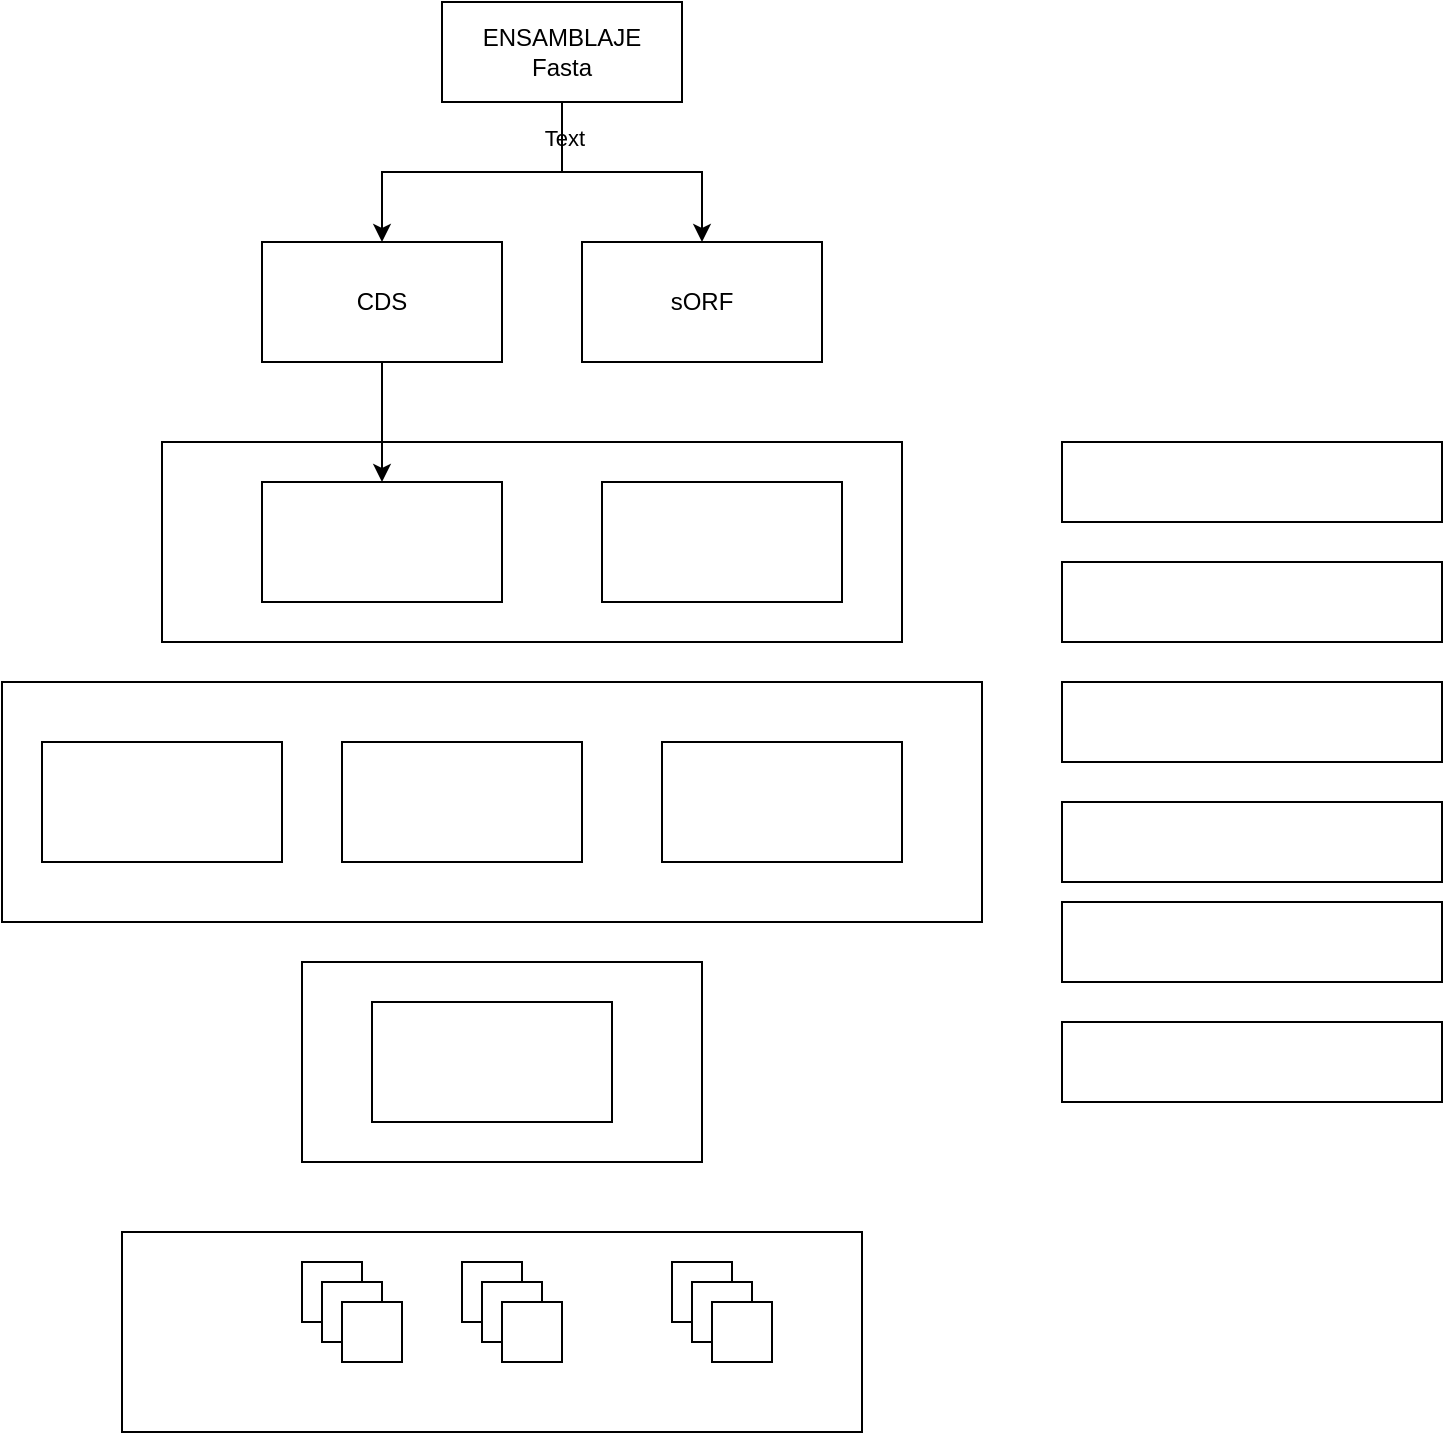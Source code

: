 <mxfile version="24.0.7" type="github">
  <diagram name="Página-1" id="lsY_AHojMyWDu4EsEvxC">
    <mxGraphModel dx="1106" dy="613" grid="1" gridSize="10" guides="1" tooltips="1" connect="1" arrows="1" fold="1" page="1" pageScale="1" pageWidth="850" pageHeight="1100" math="0" shadow="0">
      <root>
        <mxCell id="0" />
        <mxCell id="1" parent="0" />
        <mxCell id="0k39_keqmSAFUSxoz9Lg-10" value="" style="rounded=0;whiteSpace=wrap;html=1;" vertex="1" parent="1">
          <mxGeometry x="260" y="520" width="200" height="100" as="geometry" />
        </mxCell>
        <mxCell id="0k39_keqmSAFUSxoz9Lg-8" value="" style="rounded=0;whiteSpace=wrap;html=1;" vertex="1" parent="1">
          <mxGeometry x="110" y="380" width="490" height="120" as="geometry" />
        </mxCell>
        <mxCell id="0k39_keqmSAFUSxoz9Lg-4" value="" style="rounded=0;whiteSpace=wrap;html=1;" vertex="1" parent="1">
          <mxGeometry x="190" y="260" width="370" height="100" as="geometry" />
        </mxCell>
        <mxCell id="PLAqqT9fA4ukugUgmhYn-4" value="" style="edgeStyle=orthogonalEdgeStyle;rounded=0;orthogonalLoop=1;jettySize=auto;html=1;" parent="1" source="PLAqqT9fA4ukugUgmhYn-1" target="PLAqqT9fA4ukugUgmhYn-3" edge="1">
          <mxGeometry relative="1" as="geometry" />
        </mxCell>
        <mxCell id="PLAqqT9fA4ukugUgmhYn-10" value="Text" style="edgeLabel;html=1;align=center;verticalAlign=middle;resizable=0;points=[];" parent="PLAqqT9fA4ukugUgmhYn-4" vertex="1" connectable="0">
          <mxGeometry x="-0.775" y="1" relative="1" as="geometry">
            <mxPoint as="offset" />
          </mxGeometry>
        </mxCell>
        <mxCell id="PLAqqT9fA4ukugUgmhYn-11" style="edgeStyle=orthogonalEdgeStyle;rounded=0;orthogonalLoop=1;jettySize=auto;html=1;entryX=0.5;entryY=0;entryDx=0;entryDy=0;" parent="1" source="PLAqqT9fA4ukugUgmhYn-1" target="PLAqqT9fA4ukugUgmhYn-7" edge="1">
          <mxGeometry relative="1" as="geometry">
            <mxPoint x="430" y="120" as="targetPoint" />
          </mxGeometry>
        </mxCell>
        <mxCell id="PLAqqT9fA4ukugUgmhYn-1" value="ENSAMBLAJE&lt;br&gt;Fasta" style="rounded=0;whiteSpace=wrap;html=1;" parent="1" vertex="1">
          <mxGeometry x="330" y="40" width="120" height="50" as="geometry" />
        </mxCell>
        <mxCell id="PLAqqT9fA4ukugUgmhYn-13" value="" style="edgeStyle=orthogonalEdgeStyle;rounded=0;orthogonalLoop=1;jettySize=auto;html=1;" parent="1" source="PLAqqT9fA4ukugUgmhYn-3" target="PLAqqT9fA4ukugUgmhYn-12" edge="1">
          <mxGeometry relative="1" as="geometry" />
        </mxCell>
        <mxCell id="PLAqqT9fA4ukugUgmhYn-3" value="CDS" style="whiteSpace=wrap;html=1;rounded=0;" parent="1" vertex="1">
          <mxGeometry x="240" y="160" width="120" height="60" as="geometry" />
        </mxCell>
        <mxCell id="PLAqqT9fA4ukugUgmhYn-7" value="sORF" style="whiteSpace=wrap;html=1;rounded=0;" parent="1" vertex="1">
          <mxGeometry x="400" y="160" width="120" height="60" as="geometry" />
        </mxCell>
        <mxCell id="PLAqqT9fA4ukugUgmhYn-12" value="" style="rounded=0;whiteSpace=wrap;html=1;" parent="1" vertex="1">
          <mxGeometry x="240" y="280" width="120" height="60" as="geometry" />
        </mxCell>
        <mxCell id="0k39_keqmSAFUSxoz9Lg-2" value="" style="rounded=0;whiteSpace=wrap;html=1;" vertex="1" parent="1">
          <mxGeometry x="410" y="280" width="120" height="60" as="geometry" />
        </mxCell>
        <mxCell id="0k39_keqmSAFUSxoz9Lg-5" value="" style="rounded=0;whiteSpace=wrap;html=1;" vertex="1" parent="1">
          <mxGeometry x="440" y="410" width="120" height="60" as="geometry" />
        </mxCell>
        <mxCell id="0k39_keqmSAFUSxoz9Lg-6" value="" style="rounded=0;whiteSpace=wrap;html=1;" vertex="1" parent="1">
          <mxGeometry x="280" y="410" width="120" height="60" as="geometry" />
        </mxCell>
        <mxCell id="0k39_keqmSAFUSxoz9Lg-7" value="" style="rounded=0;whiteSpace=wrap;html=1;" vertex="1" parent="1">
          <mxGeometry x="130" y="410" width="120" height="60" as="geometry" />
        </mxCell>
        <mxCell id="0k39_keqmSAFUSxoz9Lg-9" value="" style="rounded=0;whiteSpace=wrap;html=1;" vertex="1" parent="1">
          <mxGeometry x="295" y="540" width="120" height="60" as="geometry" />
        </mxCell>
        <mxCell id="0k39_keqmSAFUSxoz9Lg-11" value="" style="rounded=0;whiteSpace=wrap;html=1;" vertex="1" parent="1">
          <mxGeometry x="170" y="655" width="370" height="100" as="geometry" />
        </mxCell>
        <mxCell id="0k39_keqmSAFUSxoz9Lg-12" value="" style="whiteSpace=wrap;html=1;aspect=fixed;" vertex="1" parent="1">
          <mxGeometry x="260" y="670" width="30" height="30" as="geometry" />
        </mxCell>
        <mxCell id="0k39_keqmSAFUSxoz9Lg-13" value="" style="whiteSpace=wrap;html=1;aspect=fixed;" vertex="1" parent="1">
          <mxGeometry x="270" y="680" width="30" height="30" as="geometry" />
        </mxCell>
        <mxCell id="0k39_keqmSAFUSxoz9Lg-14" value="" style="whiteSpace=wrap;html=1;aspect=fixed;" vertex="1" parent="1">
          <mxGeometry x="280" y="690" width="30" height="30" as="geometry" />
        </mxCell>
        <mxCell id="0k39_keqmSAFUSxoz9Lg-15" value="" style="whiteSpace=wrap;html=1;aspect=fixed;" vertex="1" parent="1">
          <mxGeometry x="340" y="670" width="30" height="30" as="geometry" />
        </mxCell>
        <mxCell id="0k39_keqmSAFUSxoz9Lg-16" value="" style="whiteSpace=wrap;html=1;aspect=fixed;" vertex="1" parent="1">
          <mxGeometry x="350" y="680" width="30" height="30" as="geometry" />
        </mxCell>
        <mxCell id="0k39_keqmSAFUSxoz9Lg-17" value="" style="whiteSpace=wrap;html=1;aspect=fixed;" vertex="1" parent="1">
          <mxGeometry x="360" y="690" width="30" height="30" as="geometry" />
        </mxCell>
        <mxCell id="0k39_keqmSAFUSxoz9Lg-18" value="" style="whiteSpace=wrap;html=1;aspect=fixed;" vertex="1" parent="1">
          <mxGeometry x="445" y="670" width="30" height="30" as="geometry" />
        </mxCell>
        <mxCell id="0k39_keqmSAFUSxoz9Lg-19" value="" style="whiteSpace=wrap;html=1;aspect=fixed;" vertex="1" parent="1">
          <mxGeometry x="455" y="680" width="30" height="30" as="geometry" />
        </mxCell>
        <mxCell id="0k39_keqmSAFUSxoz9Lg-20" value="" style="whiteSpace=wrap;html=1;aspect=fixed;" vertex="1" parent="1">
          <mxGeometry x="465" y="690" width="30" height="30" as="geometry" />
        </mxCell>
        <mxCell id="0k39_keqmSAFUSxoz9Lg-21" value="" style="rounded=0;whiteSpace=wrap;html=1;" vertex="1" parent="1">
          <mxGeometry x="640" y="260" width="190" height="40" as="geometry" />
        </mxCell>
        <mxCell id="0k39_keqmSAFUSxoz9Lg-22" value="" style="rounded=0;whiteSpace=wrap;html=1;" vertex="1" parent="1">
          <mxGeometry x="640" y="320" width="190" height="40" as="geometry" />
        </mxCell>
        <mxCell id="0k39_keqmSAFUSxoz9Lg-23" value="" style="rounded=0;whiteSpace=wrap;html=1;" vertex="1" parent="1">
          <mxGeometry x="640" y="380" width="190" height="40" as="geometry" />
        </mxCell>
        <mxCell id="0k39_keqmSAFUSxoz9Lg-24" value="" style="rounded=0;whiteSpace=wrap;html=1;" vertex="1" parent="1">
          <mxGeometry x="640" y="440" width="190" height="40" as="geometry" />
        </mxCell>
        <mxCell id="0k39_keqmSAFUSxoz9Lg-25" value="" style="rounded=0;whiteSpace=wrap;html=1;" vertex="1" parent="1">
          <mxGeometry x="640" y="490" width="190" height="40" as="geometry" />
        </mxCell>
        <mxCell id="0k39_keqmSAFUSxoz9Lg-26" value="" style="rounded=0;whiteSpace=wrap;html=1;" vertex="1" parent="1">
          <mxGeometry x="640" y="550" width="190" height="40" as="geometry" />
        </mxCell>
      </root>
    </mxGraphModel>
  </diagram>
</mxfile>
